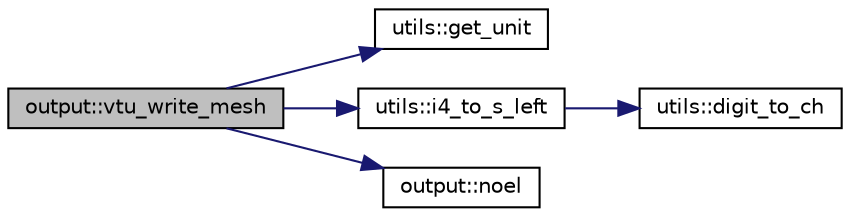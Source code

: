 digraph "output::vtu_write_mesh"
{
 // LATEX_PDF_SIZE
  edge [fontname="Helvetica",fontsize="10",labelfontname="Helvetica",labelfontsize="10"];
  node [fontname="Helvetica",fontsize="10",shape=record];
  rankdir="LR";
  Node1 [label="output::vtu_write_mesh",height=0.2,width=0.4,color="black", fillcolor="grey75", style="filled", fontcolor="black",tooltip=" "];
  Node1 -> Node2 [color="midnightblue",fontsize="10",style="solid",fontname="Helvetica"];
  Node2 [label="utils::get_unit",height=0.2,width=0.4,color="black", fillcolor="white", style="filled",URL="$namespaceutils.html#a4c02ab80fe8c45c48f93d44158999277",tooltip=" "];
  Node1 -> Node3 [color="midnightblue",fontsize="10",style="solid",fontname="Helvetica"];
  Node3 [label="utils::i4_to_s_left",height=0.2,width=0.4,color="black", fillcolor="white", style="filled",URL="$namespaceutils.html#a380db670d15265d5b5a6a003a3df926a",tooltip=" "];
  Node3 -> Node4 [color="midnightblue",fontsize="10",style="solid",fontname="Helvetica"];
  Node4 [label="utils::digit_to_ch",height=0.2,width=0.4,color="black", fillcolor="white", style="filled",URL="$namespaceutils.html#aa6b436f89f63f908b3a17a7339c9bfbf",tooltip=" "];
  Node1 -> Node5 [color="midnightblue",fontsize="10",style="solid",fontname="Helvetica"];
  Node5 [label="output::noel",height=0.2,width=0.4,color="black", fillcolor="white", style="filled",URL="$namespaceoutput.html#a7056173ffdf011c0acd43d0872ac6479",tooltip=" "];
}
